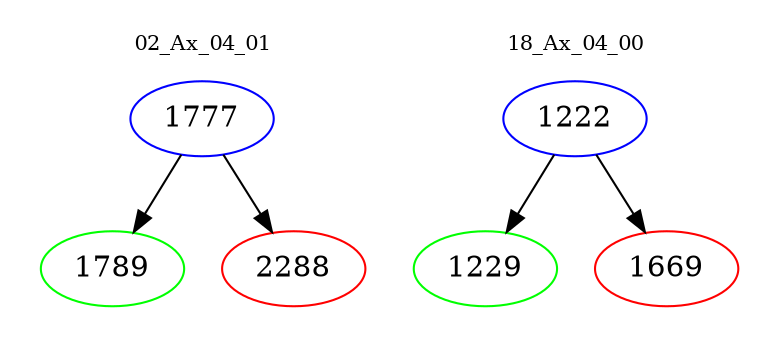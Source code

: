 digraph{
subgraph cluster_0 {
color = white
label = "02_Ax_04_01";
fontsize=10;
T0_1777 [label="1777", color="blue"]
T0_1777 -> T0_1789 [color="black"]
T0_1789 [label="1789", color="green"]
T0_1777 -> T0_2288 [color="black"]
T0_2288 [label="2288", color="red"]
}
subgraph cluster_1 {
color = white
label = "18_Ax_04_00";
fontsize=10;
T1_1222 [label="1222", color="blue"]
T1_1222 -> T1_1229 [color="black"]
T1_1229 [label="1229", color="green"]
T1_1222 -> T1_1669 [color="black"]
T1_1669 [label="1669", color="red"]
}
}
